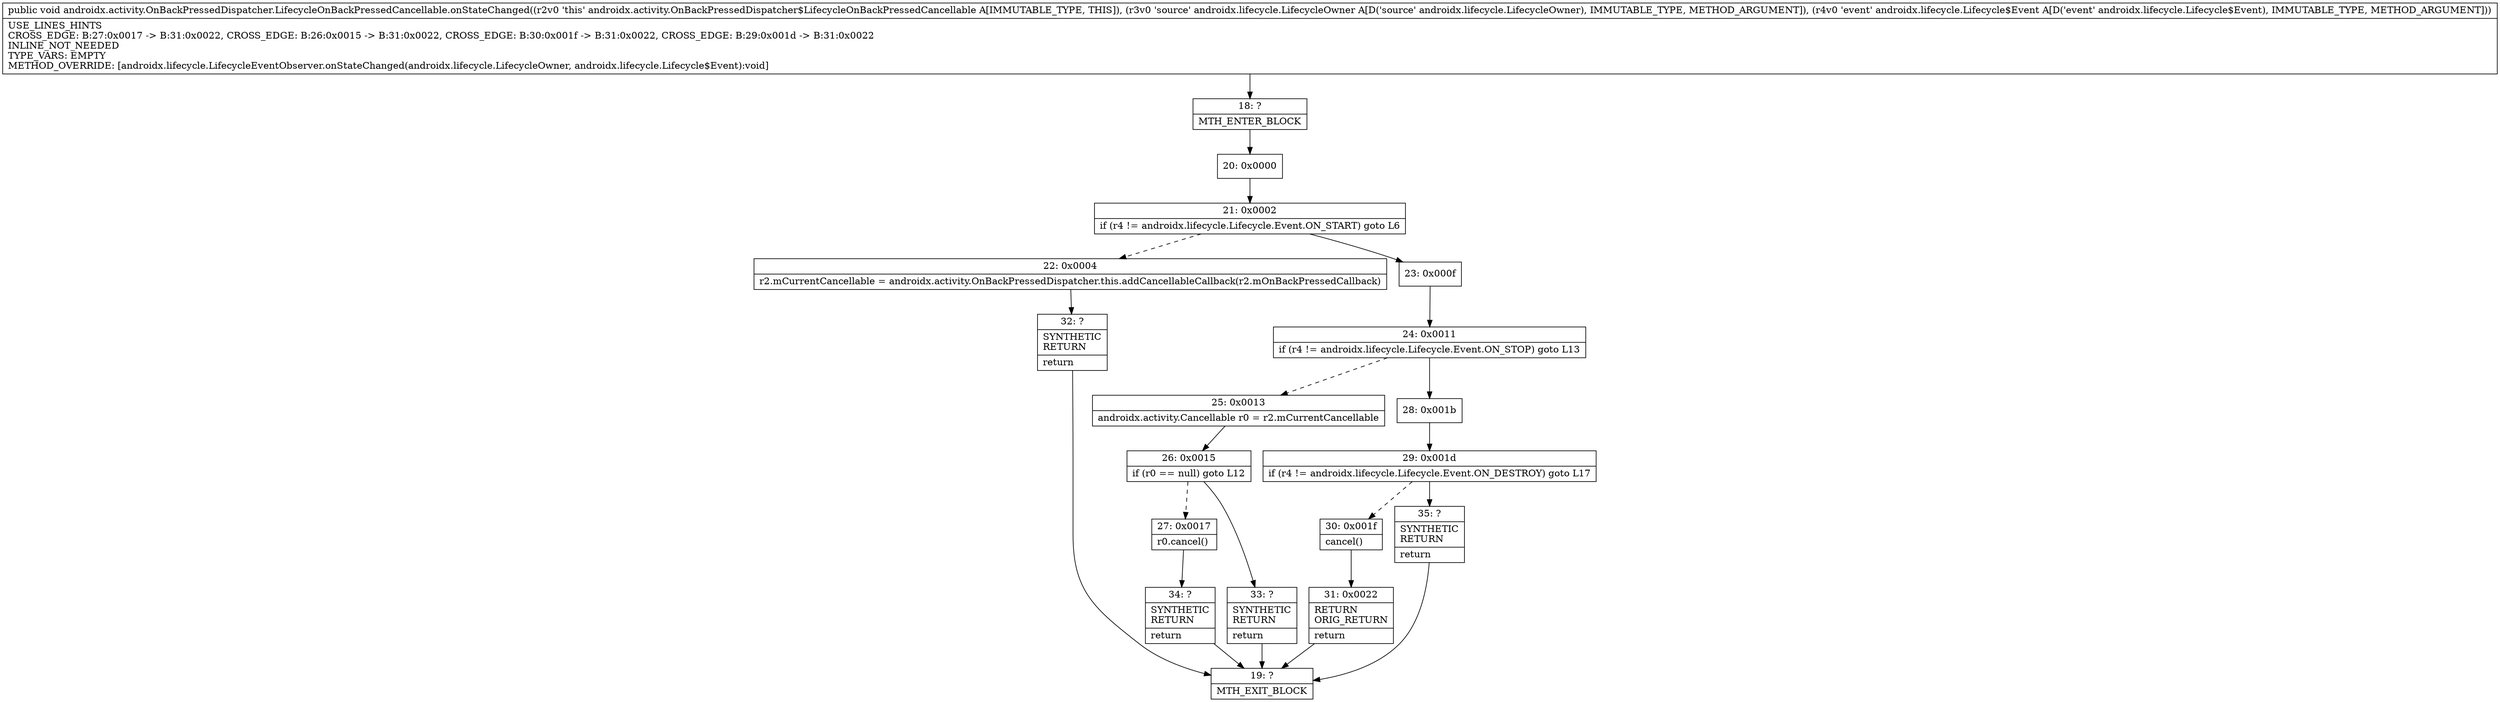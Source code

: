 digraph "CFG forandroidx.activity.OnBackPressedDispatcher.LifecycleOnBackPressedCancellable.onStateChanged(Landroidx\/lifecycle\/LifecycleOwner;Landroidx\/lifecycle\/Lifecycle$Event;)V" {
Node_18 [shape=record,label="{18\:\ ?|MTH_ENTER_BLOCK\l}"];
Node_20 [shape=record,label="{20\:\ 0x0000}"];
Node_21 [shape=record,label="{21\:\ 0x0002|if (r4 != androidx.lifecycle.Lifecycle.Event.ON_START) goto L6\l}"];
Node_22 [shape=record,label="{22\:\ 0x0004|r2.mCurrentCancellable = androidx.activity.OnBackPressedDispatcher.this.addCancellableCallback(r2.mOnBackPressedCallback)\l}"];
Node_32 [shape=record,label="{32\:\ ?|SYNTHETIC\lRETURN\l|return\l}"];
Node_19 [shape=record,label="{19\:\ ?|MTH_EXIT_BLOCK\l}"];
Node_23 [shape=record,label="{23\:\ 0x000f}"];
Node_24 [shape=record,label="{24\:\ 0x0011|if (r4 != androidx.lifecycle.Lifecycle.Event.ON_STOP) goto L13\l}"];
Node_25 [shape=record,label="{25\:\ 0x0013|androidx.activity.Cancellable r0 = r2.mCurrentCancellable\l}"];
Node_26 [shape=record,label="{26\:\ 0x0015|if (r0 == null) goto L12\l}"];
Node_27 [shape=record,label="{27\:\ 0x0017|r0.cancel()\l}"];
Node_34 [shape=record,label="{34\:\ ?|SYNTHETIC\lRETURN\l|return\l}"];
Node_33 [shape=record,label="{33\:\ ?|SYNTHETIC\lRETURN\l|return\l}"];
Node_28 [shape=record,label="{28\:\ 0x001b}"];
Node_29 [shape=record,label="{29\:\ 0x001d|if (r4 != androidx.lifecycle.Lifecycle.Event.ON_DESTROY) goto L17\l}"];
Node_30 [shape=record,label="{30\:\ 0x001f|cancel()\l}"];
Node_31 [shape=record,label="{31\:\ 0x0022|RETURN\lORIG_RETURN\l|return\l}"];
Node_35 [shape=record,label="{35\:\ ?|SYNTHETIC\lRETURN\l|return\l}"];
MethodNode[shape=record,label="{public void androidx.activity.OnBackPressedDispatcher.LifecycleOnBackPressedCancellable.onStateChanged((r2v0 'this' androidx.activity.OnBackPressedDispatcher$LifecycleOnBackPressedCancellable A[IMMUTABLE_TYPE, THIS]), (r3v0 'source' androidx.lifecycle.LifecycleOwner A[D('source' androidx.lifecycle.LifecycleOwner), IMMUTABLE_TYPE, METHOD_ARGUMENT]), (r4v0 'event' androidx.lifecycle.Lifecycle$Event A[D('event' androidx.lifecycle.Lifecycle$Event), IMMUTABLE_TYPE, METHOD_ARGUMENT]))  | USE_LINES_HINTS\lCROSS_EDGE: B:27:0x0017 \-\> B:31:0x0022, CROSS_EDGE: B:26:0x0015 \-\> B:31:0x0022, CROSS_EDGE: B:30:0x001f \-\> B:31:0x0022, CROSS_EDGE: B:29:0x001d \-\> B:31:0x0022\lINLINE_NOT_NEEDED\lTYPE_VARS: EMPTY\lMETHOD_OVERRIDE: [androidx.lifecycle.LifecycleEventObserver.onStateChanged(androidx.lifecycle.LifecycleOwner, androidx.lifecycle.Lifecycle$Event):void]\l}"];
MethodNode -> Node_18;Node_18 -> Node_20;
Node_20 -> Node_21;
Node_21 -> Node_22[style=dashed];
Node_21 -> Node_23;
Node_22 -> Node_32;
Node_32 -> Node_19;
Node_23 -> Node_24;
Node_24 -> Node_25[style=dashed];
Node_24 -> Node_28;
Node_25 -> Node_26;
Node_26 -> Node_27[style=dashed];
Node_26 -> Node_33;
Node_27 -> Node_34;
Node_34 -> Node_19;
Node_33 -> Node_19;
Node_28 -> Node_29;
Node_29 -> Node_30[style=dashed];
Node_29 -> Node_35;
Node_30 -> Node_31;
Node_31 -> Node_19;
Node_35 -> Node_19;
}

